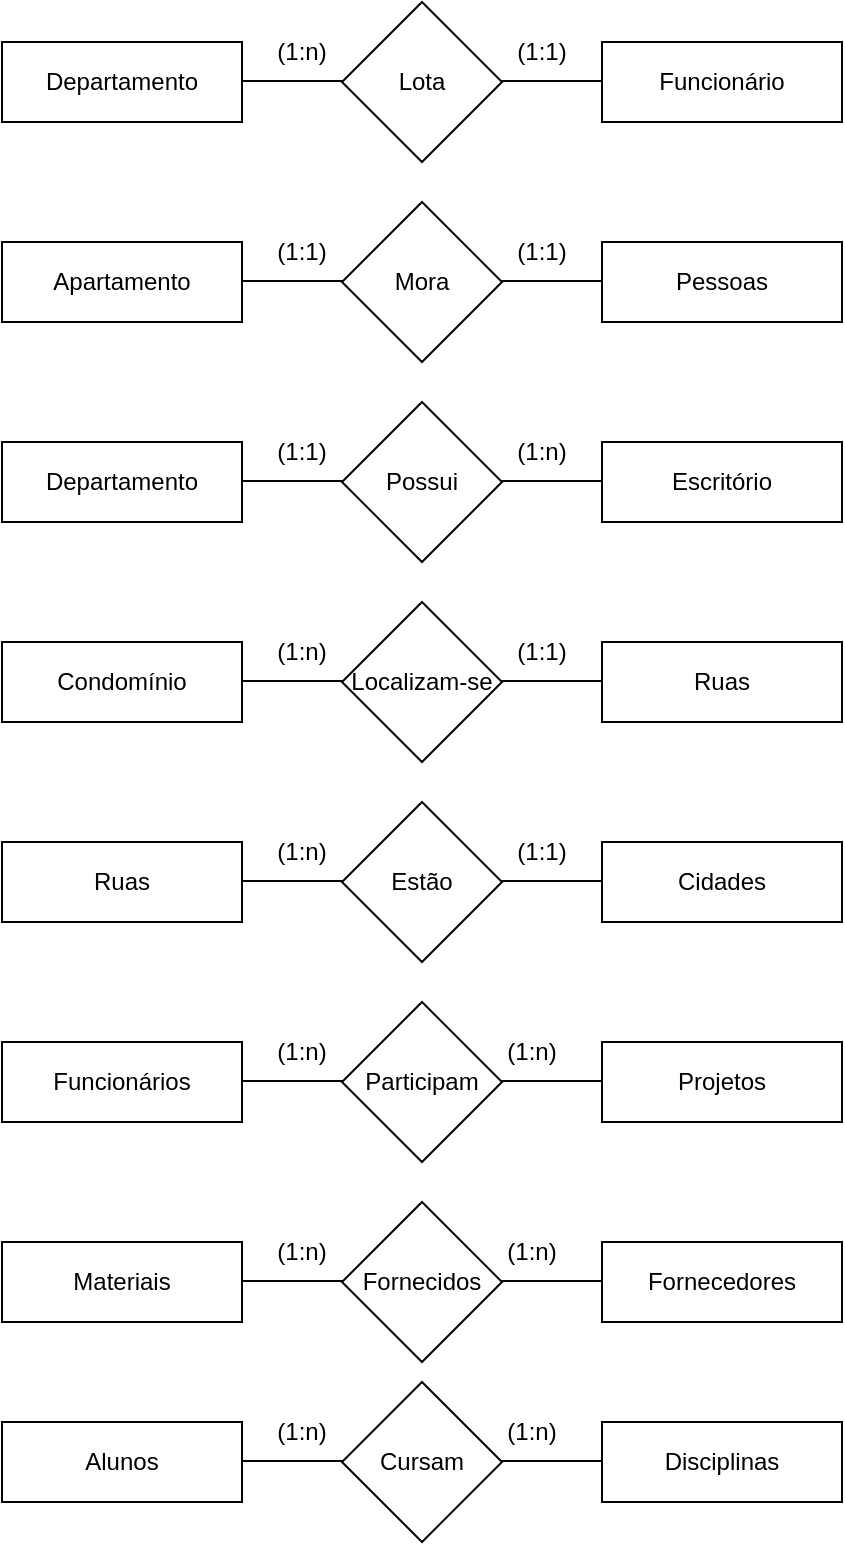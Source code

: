 <mxfile version="22.1.11" type="device">
  <diagram name="Página-1" id="dSWE0CJseoSbrfJAIcjD">
    <mxGraphModel dx="1114" dy="664" grid="1" gridSize="10" guides="1" tooltips="1" connect="1" arrows="1" fold="1" page="1" pageScale="1" pageWidth="827" pageHeight="1169" math="0" shadow="0">
      <root>
        <mxCell id="0" />
        <mxCell id="1" parent="0" />
        <mxCell id="TY1GU_MBY2lPWLuaCKOr-10" value="" style="endArrow=none;html=1;rounded=0;" edge="1" parent="1">
          <mxGeometry width="50" height="50" relative="1" as="geometry">
            <mxPoint x="260" y="69.5" as="sourcePoint" />
            <mxPoint x="330" y="69.5" as="targetPoint" />
            <Array as="points" />
          </mxGeometry>
        </mxCell>
        <mxCell id="TY1GU_MBY2lPWLuaCKOr-9" value="" style="endArrow=none;html=1;rounded=0;" edge="1" parent="1">
          <mxGeometry width="50" height="50" relative="1" as="geometry">
            <mxPoint x="130" y="69.5" as="sourcePoint" />
            <mxPoint x="200" y="69.5" as="targetPoint" />
            <Array as="points">
              <mxPoint x="170" y="69.5" />
            </Array>
          </mxGeometry>
        </mxCell>
        <mxCell id="TY1GU_MBY2lPWLuaCKOr-1" value="Departamento&lt;br&gt;" style="rounded=0;whiteSpace=wrap;html=1;" vertex="1" parent="1">
          <mxGeometry x="20" y="50" width="120" height="40" as="geometry" />
        </mxCell>
        <mxCell id="TY1GU_MBY2lPWLuaCKOr-2" value="Funcionário" style="rounded=0;whiteSpace=wrap;html=1;" vertex="1" parent="1">
          <mxGeometry x="320" y="50" width="120" height="40" as="geometry" />
        </mxCell>
        <mxCell id="TY1GU_MBY2lPWLuaCKOr-3" value="Lota" style="rhombus;whiteSpace=wrap;html=1;" vertex="1" parent="1">
          <mxGeometry x="190" y="30" width="80" height="80" as="geometry" />
        </mxCell>
        <mxCell id="TY1GU_MBY2lPWLuaCKOr-15" value="(1:n)" style="text;strokeColor=none;align=center;fillColor=none;html=1;verticalAlign=middle;whiteSpace=wrap;rounded=0;" vertex="1" parent="1">
          <mxGeometry x="140" y="40" width="60" height="30" as="geometry" />
        </mxCell>
        <mxCell id="TY1GU_MBY2lPWLuaCKOr-16" value="(1:1)" style="text;strokeColor=none;align=center;fillColor=none;html=1;verticalAlign=middle;whiteSpace=wrap;rounded=0;" vertex="1" parent="1">
          <mxGeometry x="260" y="40" width="60" height="30" as="geometry" />
        </mxCell>
        <mxCell id="TY1GU_MBY2lPWLuaCKOr-17" value="" style="endArrow=none;html=1;rounded=0;" edge="1" parent="1">
          <mxGeometry width="50" height="50" relative="1" as="geometry">
            <mxPoint x="260" y="169.5" as="sourcePoint" />
            <mxPoint x="330" y="169.5" as="targetPoint" />
            <Array as="points" />
          </mxGeometry>
        </mxCell>
        <mxCell id="TY1GU_MBY2lPWLuaCKOr-18" value="" style="endArrow=none;html=1;rounded=0;" edge="1" parent="1">
          <mxGeometry width="50" height="50" relative="1" as="geometry">
            <mxPoint x="130" y="169.5" as="sourcePoint" />
            <mxPoint x="200" y="169.5" as="targetPoint" />
            <Array as="points">
              <mxPoint x="170" y="169.5" />
            </Array>
          </mxGeometry>
        </mxCell>
        <mxCell id="TY1GU_MBY2lPWLuaCKOr-19" value="Apartamento" style="rounded=0;whiteSpace=wrap;html=1;" vertex="1" parent="1">
          <mxGeometry x="20" y="150" width="120" height="40" as="geometry" />
        </mxCell>
        <mxCell id="TY1GU_MBY2lPWLuaCKOr-21" value="Pessoas" style="rounded=0;whiteSpace=wrap;html=1;" vertex="1" parent="1">
          <mxGeometry x="320" y="150" width="120" height="40" as="geometry" />
        </mxCell>
        <mxCell id="TY1GU_MBY2lPWLuaCKOr-22" value="Mora" style="rhombus;whiteSpace=wrap;html=1;" vertex="1" parent="1">
          <mxGeometry x="190" y="130" width="80" height="80" as="geometry" />
        </mxCell>
        <mxCell id="TY1GU_MBY2lPWLuaCKOr-23" value="(1:1)" style="text;strokeColor=none;align=center;fillColor=none;html=1;verticalAlign=middle;whiteSpace=wrap;rounded=0;" vertex="1" parent="1">
          <mxGeometry x="140" y="140" width="60" height="30" as="geometry" />
        </mxCell>
        <mxCell id="TY1GU_MBY2lPWLuaCKOr-24" value="(1:1)" style="text;strokeColor=none;align=center;fillColor=none;html=1;verticalAlign=middle;whiteSpace=wrap;rounded=0;" vertex="1" parent="1">
          <mxGeometry x="260" y="140" width="60" height="30" as="geometry" />
        </mxCell>
        <mxCell id="TY1GU_MBY2lPWLuaCKOr-25" value="" style="endArrow=none;html=1;rounded=0;" edge="1" parent="1">
          <mxGeometry width="50" height="50" relative="1" as="geometry">
            <mxPoint x="260" y="269.5" as="sourcePoint" />
            <mxPoint x="330" y="269.5" as="targetPoint" />
            <Array as="points" />
          </mxGeometry>
        </mxCell>
        <mxCell id="TY1GU_MBY2lPWLuaCKOr-26" value="" style="endArrow=none;html=1;rounded=0;" edge="1" parent="1">
          <mxGeometry width="50" height="50" relative="1" as="geometry">
            <mxPoint x="130" y="269.5" as="sourcePoint" />
            <mxPoint x="200" y="269.5" as="targetPoint" />
            <Array as="points">
              <mxPoint x="170" y="269.5" />
            </Array>
          </mxGeometry>
        </mxCell>
        <mxCell id="TY1GU_MBY2lPWLuaCKOr-27" value="Departamento" style="rounded=0;whiteSpace=wrap;html=1;" vertex="1" parent="1">
          <mxGeometry x="20" y="250" width="120" height="40" as="geometry" />
        </mxCell>
        <mxCell id="TY1GU_MBY2lPWLuaCKOr-29" value="Escritório" style="rounded=0;whiteSpace=wrap;html=1;" vertex="1" parent="1">
          <mxGeometry x="320" y="250" width="120" height="40" as="geometry" />
        </mxCell>
        <mxCell id="TY1GU_MBY2lPWLuaCKOr-30" value="Possui" style="rhombus;whiteSpace=wrap;html=1;" vertex="1" parent="1">
          <mxGeometry x="190" y="230" width="80" height="80" as="geometry" />
        </mxCell>
        <mxCell id="TY1GU_MBY2lPWLuaCKOr-31" value="(1:1)" style="text;strokeColor=none;align=center;fillColor=none;html=1;verticalAlign=middle;whiteSpace=wrap;rounded=0;" vertex="1" parent="1">
          <mxGeometry x="140" y="240" width="60" height="30" as="geometry" />
        </mxCell>
        <mxCell id="TY1GU_MBY2lPWLuaCKOr-32" value="(1:n)" style="text;strokeColor=none;align=center;fillColor=none;html=1;verticalAlign=middle;whiteSpace=wrap;rounded=0;" vertex="1" parent="1">
          <mxGeometry x="260" y="240" width="60" height="30" as="geometry" />
        </mxCell>
        <mxCell id="TY1GU_MBY2lPWLuaCKOr-33" value="" style="endArrow=none;html=1;rounded=0;" edge="1" parent="1">
          <mxGeometry width="50" height="50" relative="1" as="geometry">
            <mxPoint x="260" y="369.5" as="sourcePoint" />
            <mxPoint x="330" y="369.5" as="targetPoint" />
            <Array as="points" />
          </mxGeometry>
        </mxCell>
        <mxCell id="TY1GU_MBY2lPWLuaCKOr-34" value="" style="endArrow=none;html=1;rounded=0;" edge="1" parent="1">
          <mxGeometry width="50" height="50" relative="1" as="geometry">
            <mxPoint x="130" y="369.5" as="sourcePoint" />
            <mxPoint x="200" y="369.5" as="targetPoint" />
            <Array as="points">
              <mxPoint x="170" y="369.5" />
            </Array>
          </mxGeometry>
        </mxCell>
        <mxCell id="TY1GU_MBY2lPWLuaCKOr-35" value="Condomínio" style="rounded=0;whiteSpace=wrap;html=1;" vertex="1" parent="1">
          <mxGeometry x="20" y="350" width="120" height="40" as="geometry" />
        </mxCell>
        <mxCell id="TY1GU_MBY2lPWLuaCKOr-36" value="Ruas" style="rounded=0;whiteSpace=wrap;html=1;" vertex="1" parent="1">
          <mxGeometry x="320" y="350" width="120" height="40" as="geometry" />
        </mxCell>
        <mxCell id="TY1GU_MBY2lPWLuaCKOr-37" value="Localizam-se" style="rhombus;whiteSpace=wrap;html=1;" vertex="1" parent="1">
          <mxGeometry x="190" y="330" width="80" height="80" as="geometry" />
        </mxCell>
        <mxCell id="TY1GU_MBY2lPWLuaCKOr-38" value="(1:n)" style="text;strokeColor=none;align=center;fillColor=none;html=1;verticalAlign=middle;whiteSpace=wrap;rounded=0;" vertex="1" parent="1">
          <mxGeometry x="140" y="340" width="60" height="30" as="geometry" />
        </mxCell>
        <mxCell id="TY1GU_MBY2lPWLuaCKOr-39" value="(1:1)" style="text;strokeColor=none;align=center;fillColor=none;html=1;verticalAlign=middle;whiteSpace=wrap;rounded=0;" vertex="1" parent="1">
          <mxGeometry x="260" y="340" width="60" height="30" as="geometry" />
        </mxCell>
        <mxCell id="TY1GU_MBY2lPWLuaCKOr-41" value="" style="endArrow=none;html=1;rounded=0;" edge="1" parent="1">
          <mxGeometry width="50" height="50" relative="1" as="geometry">
            <mxPoint x="260" y="469.5" as="sourcePoint" />
            <mxPoint x="330" y="469.5" as="targetPoint" />
            <Array as="points" />
          </mxGeometry>
        </mxCell>
        <mxCell id="TY1GU_MBY2lPWLuaCKOr-42" value="" style="endArrow=none;html=1;rounded=0;" edge="1" parent="1">
          <mxGeometry width="50" height="50" relative="1" as="geometry">
            <mxPoint x="130" y="469.5" as="sourcePoint" />
            <mxPoint x="200" y="469.5" as="targetPoint" />
            <Array as="points">
              <mxPoint x="170" y="469.5" />
            </Array>
          </mxGeometry>
        </mxCell>
        <mxCell id="TY1GU_MBY2lPWLuaCKOr-43" value="Ruas" style="rounded=0;whiteSpace=wrap;html=1;" vertex="1" parent="1">
          <mxGeometry x="20" y="450" width="120" height="40" as="geometry" />
        </mxCell>
        <mxCell id="TY1GU_MBY2lPWLuaCKOr-44" value="Cidades" style="rounded=0;whiteSpace=wrap;html=1;" vertex="1" parent="1">
          <mxGeometry x="320" y="450" width="120" height="40" as="geometry" />
        </mxCell>
        <mxCell id="TY1GU_MBY2lPWLuaCKOr-45" value="Estão" style="rhombus;whiteSpace=wrap;html=1;" vertex="1" parent="1">
          <mxGeometry x="190" y="430" width="80" height="80" as="geometry" />
        </mxCell>
        <mxCell id="TY1GU_MBY2lPWLuaCKOr-46" value="(1:n)" style="text;strokeColor=none;align=center;fillColor=none;html=1;verticalAlign=middle;whiteSpace=wrap;rounded=0;" vertex="1" parent="1">
          <mxGeometry x="140" y="440" width="60" height="30" as="geometry" />
        </mxCell>
        <mxCell id="TY1GU_MBY2lPWLuaCKOr-47" value="(1:1)" style="text;strokeColor=none;align=center;fillColor=none;html=1;verticalAlign=middle;whiteSpace=wrap;rounded=0;" vertex="1" parent="1">
          <mxGeometry x="260" y="440" width="60" height="30" as="geometry" />
        </mxCell>
        <mxCell id="TY1GU_MBY2lPWLuaCKOr-48" value="" style="endArrow=none;html=1;rounded=0;" edge="1" parent="1">
          <mxGeometry width="50" height="50" relative="1" as="geometry">
            <mxPoint x="260" y="569.5" as="sourcePoint" />
            <mxPoint x="330" y="569.5" as="targetPoint" />
            <Array as="points" />
          </mxGeometry>
        </mxCell>
        <mxCell id="TY1GU_MBY2lPWLuaCKOr-49" value="" style="endArrow=none;html=1;rounded=0;" edge="1" parent="1">
          <mxGeometry width="50" height="50" relative="1" as="geometry">
            <mxPoint x="130" y="569.5" as="sourcePoint" />
            <mxPoint x="200" y="569.5" as="targetPoint" />
            <Array as="points">
              <mxPoint x="170" y="569.5" />
            </Array>
          </mxGeometry>
        </mxCell>
        <mxCell id="TY1GU_MBY2lPWLuaCKOr-50" value="Funcionários" style="rounded=0;whiteSpace=wrap;html=1;" vertex="1" parent="1">
          <mxGeometry x="20" y="550" width="120" height="40" as="geometry" />
        </mxCell>
        <mxCell id="TY1GU_MBY2lPWLuaCKOr-51" value="Projetos" style="rounded=0;whiteSpace=wrap;html=1;" vertex="1" parent="1">
          <mxGeometry x="320" y="550" width="120" height="40" as="geometry" />
        </mxCell>
        <mxCell id="TY1GU_MBY2lPWLuaCKOr-52" value="Participam" style="rhombus;whiteSpace=wrap;html=1;" vertex="1" parent="1">
          <mxGeometry x="190" y="530" width="80" height="80" as="geometry" />
        </mxCell>
        <mxCell id="TY1GU_MBY2lPWLuaCKOr-53" value="(1:n)" style="text;strokeColor=none;align=center;fillColor=none;html=1;verticalAlign=middle;whiteSpace=wrap;rounded=0;" vertex="1" parent="1">
          <mxGeometry x="140" y="540" width="60" height="30" as="geometry" />
        </mxCell>
        <mxCell id="TY1GU_MBY2lPWLuaCKOr-54" value="(1:n)" style="text;strokeColor=none;align=center;fillColor=none;html=1;verticalAlign=middle;whiteSpace=wrap;rounded=0;" vertex="1" parent="1">
          <mxGeometry x="250" y="540" width="70" height="30" as="geometry" />
        </mxCell>
        <mxCell id="TY1GU_MBY2lPWLuaCKOr-55" value="" style="endArrow=none;html=1;rounded=0;" edge="1" parent="1">
          <mxGeometry width="50" height="50" relative="1" as="geometry">
            <mxPoint x="260" y="669.5" as="sourcePoint" />
            <mxPoint x="330" y="669.5" as="targetPoint" />
            <Array as="points" />
          </mxGeometry>
        </mxCell>
        <mxCell id="TY1GU_MBY2lPWLuaCKOr-56" value="" style="endArrow=none;html=1;rounded=0;" edge="1" parent="1">
          <mxGeometry width="50" height="50" relative="1" as="geometry">
            <mxPoint x="130" y="669.5" as="sourcePoint" />
            <mxPoint x="200" y="669.5" as="targetPoint" />
            <Array as="points">
              <mxPoint x="170" y="669.5" />
            </Array>
          </mxGeometry>
        </mxCell>
        <mxCell id="TY1GU_MBY2lPWLuaCKOr-57" value="Materiais" style="rounded=0;whiteSpace=wrap;html=1;" vertex="1" parent="1">
          <mxGeometry x="20" y="650" width="120" height="40" as="geometry" />
        </mxCell>
        <mxCell id="TY1GU_MBY2lPWLuaCKOr-58" value="Fornecedores" style="rounded=0;whiteSpace=wrap;html=1;" vertex="1" parent="1">
          <mxGeometry x="320" y="650" width="120" height="40" as="geometry" />
        </mxCell>
        <mxCell id="TY1GU_MBY2lPWLuaCKOr-59" value="Fornecidos" style="rhombus;whiteSpace=wrap;html=1;" vertex="1" parent="1">
          <mxGeometry x="190" y="630" width="80" height="80" as="geometry" />
        </mxCell>
        <mxCell id="TY1GU_MBY2lPWLuaCKOr-60" value="(1:n)" style="text;strokeColor=none;align=center;fillColor=none;html=1;verticalAlign=middle;whiteSpace=wrap;rounded=0;" vertex="1" parent="1">
          <mxGeometry x="140" y="640" width="60" height="30" as="geometry" />
        </mxCell>
        <mxCell id="TY1GU_MBY2lPWLuaCKOr-61" value="(1:n)" style="text;strokeColor=none;align=center;fillColor=none;html=1;verticalAlign=middle;whiteSpace=wrap;rounded=0;" vertex="1" parent="1">
          <mxGeometry x="250" y="640" width="70" height="30" as="geometry" />
        </mxCell>
        <mxCell id="TY1GU_MBY2lPWLuaCKOr-62" value="" style="endArrow=none;html=1;rounded=0;" edge="1" parent="1">
          <mxGeometry width="50" height="50" relative="1" as="geometry">
            <mxPoint x="260" y="759.5" as="sourcePoint" />
            <mxPoint x="330" y="759.5" as="targetPoint" />
            <Array as="points" />
          </mxGeometry>
        </mxCell>
        <mxCell id="TY1GU_MBY2lPWLuaCKOr-63" value="" style="endArrow=none;html=1;rounded=0;" edge="1" parent="1">
          <mxGeometry width="50" height="50" relative="1" as="geometry">
            <mxPoint x="130" y="759.5" as="sourcePoint" />
            <mxPoint x="200" y="759.5" as="targetPoint" />
            <Array as="points">
              <mxPoint x="170" y="759.5" />
            </Array>
          </mxGeometry>
        </mxCell>
        <mxCell id="TY1GU_MBY2lPWLuaCKOr-64" value="Alunos" style="rounded=0;whiteSpace=wrap;html=1;" vertex="1" parent="1">
          <mxGeometry x="20" y="740" width="120" height="40" as="geometry" />
        </mxCell>
        <mxCell id="TY1GU_MBY2lPWLuaCKOr-65" value="Disciplinas" style="rounded=0;whiteSpace=wrap;html=1;" vertex="1" parent="1">
          <mxGeometry x="320" y="740" width="120" height="40" as="geometry" />
        </mxCell>
        <mxCell id="TY1GU_MBY2lPWLuaCKOr-66" value="Cursam" style="rhombus;whiteSpace=wrap;html=1;" vertex="1" parent="1">
          <mxGeometry x="190" y="720" width="80" height="80" as="geometry" />
        </mxCell>
        <mxCell id="TY1GU_MBY2lPWLuaCKOr-67" value="(1:n)" style="text;strokeColor=none;align=center;fillColor=none;html=1;verticalAlign=middle;whiteSpace=wrap;rounded=0;" vertex="1" parent="1">
          <mxGeometry x="140" y="730" width="60" height="30" as="geometry" />
        </mxCell>
        <mxCell id="TY1GU_MBY2lPWLuaCKOr-68" value="(1:n)" style="text;strokeColor=none;align=center;fillColor=none;html=1;verticalAlign=middle;whiteSpace=wrap;rounded=0;" vertex="1" parent="1">
          <mxGeometry x="250" y="730" width="70" height="30" as="geometry" />
        </mxCell>
      </root>
    </mxGraphModel>
  </diagram>
</mxfile>
